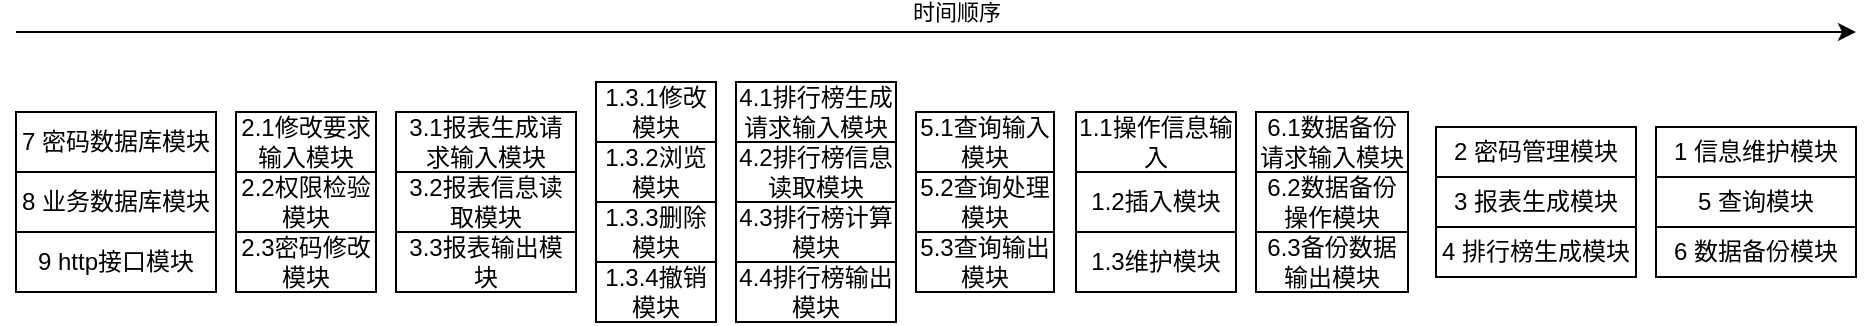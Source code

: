 <mxfile version="24.7.1" type="github">
  <diagram name="第 1 页" id="7igJPjRlakxPqdGGdTXa">
    <mxGraphModel dx="1412" dy="669" grid="1" gridSize="10" guides="1" tooltips="1" connect="1" arrows="1" fold="1" page="1" pageScale="1" pageWidth="827" pageHeight="1169" math="0" shadow="0">
      <root>
        <mxCell id="0" />
        <mxCell id="1" parent="0" />
        <mxCell id="-14iQmNlTUhd4Gi3DGGM-11" value="1 信息维护模块" style="rounded=0;whiteSpace=wrap;html=1;" vertex="1" parent="1">
          <mxGeometry x="1250" y="767.5" width="100" height="25" as="geometry" />
        </mxCell>
        <mxCell id="-14iQmNlTUhd4Gi3DGGM-15" value="2 密码管理模块" style="rounded=0;whiteSpace=wrap;html=1;" vertex="1" parent="1">
          <mxGeometry x="1140" y="767.5" width="100" height="25" as="geometry" />
        </mxCell>
        <mxCell id="-14iQmNlTUhd4Gi3DGGM-19" value="3 报表生成模块" style="rounded=0;whiteSpace=wrap;html=1;" vertex="1" parent="1">
          <mxGeometry x="1140" y="792.5" width="100" height="25" as="geometry" />
        </mxCell>
        <mxCell id="-14iQmNlTUhd4Gi3DGGM-24" value="4 排行榜生成模块" style="rounded=0;whiteSpace=wrap;html=1;" vertex="1" parent="1">
          <mxGeometry x="1140" y="817.5" width="100" height="25" as="geometry" />
        </mxCell>
        <mxCell id="-14iQmNlTUhd4Gi3DGGM-28" value="6 数据备份模块" style="rounded=0;whiteSpace=wrap;html=1;" vertex="1" parent="1">
          <mxGeometry x="1250" y="817.5" width="100" height="25" as="geometry" />
        </mxCell>
        <mxCell id="-14iQmNlTUhd4Gi3DGGM-32" value="5 查询模块" style="rounded=0;whiteSpace=wrap;html=1;" vertex="1" parent="1">
          <mxGeometry x="1250" y="792.5" width="100" height="25" as="geometry" />
        </mxCell>
        <mxCell id="-14iQmNlTUhd4Gi3DGGM-33" value="1.1操作信息输入" style="rounded=0;whiteSpace=wrap;html=1;" vertex="1" parent="1">
          <mxGeometry x="960" y="760" width="80" height="30" as="geometry" />
        </mxCell>
        <mxCell id="-14iQmNlTUhd4Gi3DGGM-35" value="1.2&lt;span style=&quot;background-color: initial;&quot;&gt;插入模块&lt;/span&gt;" style="rounded=0;whiteSpace=wrap;html=1;" vertex="1" parent="1">
          <mxGeometry x="960" y="790" width="80" height="30" as="geometry" />
        </mxCell>
        <mxCell id="-14iQmNlTUhd4Gi3DGGM-37" value="1.3.3删除模块" style="rounded=0;whiteSpace=wrap;html=1;" vertex="1" parent="1">
          <mxGeometry x="720" y="805" width="60" height="30" as="geometry" />
        </mxCell>
        <mxCell id="-14iQmNlTUhd4Gi3DGGM-42" value="1.3维护模块" style="rounded=0;whiteSpace=wrap;html=1;" vertex="1" parent="1">
          <mxGeometry x="960" y="820" width="80" height="30" as="geometry" />
        </mxCell>
        <mxCell id="-14iQmNlTUhd4Gi3DGGM-44" value="1.3.2浏览模块" style="rounded=0;whiteSpace=wrap;html=1;" vertex="1" parent="1">
          <mxGeometry x="720" y="775" width="60" height="30" as="geometry" />
        </mxCell>
        <mxCell id="-14iQmNlTUhd4Gi3DGGM-46" value="1.3.1修改模块" style="rounded=0;whiteSpace=wrap;html=1;" vertex="1" parent="1">
          <mxGeometry x="720" y="745" width="60" height="30" as="geometry" />
        </mxCell>
        <mxCell id="-14iQmNlTUhd4Gi3DGGM-48" value="1.3.4撤销模块" style="rounded=0;whiteSpace=wrap;html=1;" vertex="1" parent="1">
          <mxGeometry x="720" y="835" width="60" height="30" as="geometry" />
        </mxCell>
        <mxCell id="-14iQmNlTUhd4Gi3DGGM-49" value="8 业务数据库模块" style="rounded=0;whiteSpace=wrap;html=1;" vertex="1" parent="1">
          <mxGeometry x="430" y="790" width="100" height="30" as="geometry" />
        </mxCell>
        <mxCell id="-14iQmNlTUhd4Gi3DGGM-50" value="2.1修改要求输入模块" style="rounded=0;whiteSpace=wrap;html=1;" vertex="1" parent="1">
          <mxGeometry x="540" y="760" width="70" height="30" as="geometry" />
        </mxCell>
        <mxCell id="-14iQmNlTUhd4Gi3DGGM-52" value="2.2权限检验模块" style="rounded=0;whiteSpace=wrap;html=1;" vertex="1" parent="1">
          <mxGeometry x="540" y="790" width="70" height="30" as="geometry" />
        </mxCell>
        <mxCell id="-14iQmNlTUhd4Gi3DGGM-54" value="2.3密码修改模块" style="rounded=0;whiteSpace=wrap;html=1;" vertex="1" parent="1">
          <mxGeometry x="540" y="820" width="70" height="30" as="geometry" />
        </mxCell>
        <mxCell id="-14iQmNlTUhd4Gi3DGGM-55" value="7 密码数据库模块" style="rounded=0;whiteSpace=wrap;html=1;" vertex="1" parent="1">
          <mxGeometry x="430" y="760" width="100" height="30" as="geometry" />
        </mxCell>
        <mxCell id="-14iQmNlTUhd4Gi3DGGM-56" value="3.1报表生成请求输入模块" style="rounded=0;whiteSpace=wrap;html=1;" vertex="1" parent="1">
          <mxGeometry x="620" y="760" width="90" height="30" as="geometry" />
        </mxCell>
        <mxCell id="-14iQmNlTUhd4Gi3DGGM-58" value="3.2报表信息读取模块" style="rounded=0;whiteSpace=wrap;html=1;" vertex="1" parent="1">
          <mxGeometry x="620" y="790" width="90" height="30" as="geometry" />
        </mxCell>
        <mxCell id="-14iQmNlTUhd4Gi3DGGM-59" value="3.3报表输出模块" style="rounded=0;whiteSpace=wrap;html=1;" vertex="1" parent="1">
          <mxGeometry x="620" y="820" width="90" height="30" as="geometry" />
        </mxCell>
        <mxCell id="-14iQmNlTUhd4Gi3DGGM-60" value="4.1排行榜生成请求输入模块" style="rounded=0;whiteSpace=wrap;html=1;" vertex="1" parent="1">
          <mxGeometry x="790" y="745" width="80" height="30" as="geometry" />
        </mxCell>
        <mxCell id="-14iQmNlTUhd4Gi3DGGM-62" value="4.2排行榜信息读取模块" style="rounded=0;whiteSpace=wrap;html=1;" vertex="1" parent="1">
          <mxGeometry x="790" y="775" width="80" height="30" as="geometry" />
        </mxCell>
        <mxCell id="-14iQmNlTUhd4Gi3DGGM-63" value="4.3排行榜计算模块" style="rounded=0;whiteSpace=wrap;html=1;" vertex="1" parent="1">
          <mxGeometry x="790" y="805" width="80" height="30" as="geometry" />
        </mxCell>
        <mxCell id="-14iQmNlTUhd4Gi3DGGM-65" value="4.4排行榜输出模块" style="rounded=0;whiteSpace=wrap;html=1;" vertex="1" parent="1">
          <mxGeometry x="790" y="835" width="80" height="30" as="geometry" />
        </mxCell>
        <mxCell id="-14iQmNlTUhd4Gi3DGGM-66" value="9 http接口模块" style="rounded=0;whiteSpace=wrap;html=1;" vertex="1" parent="1">
          <mxGeometry x="430" y="820" width="100" height="30" as="geometry" />
        </mxCell>
        <mxCell id="-14iQmNlTUhd4Gi3DGGM-68" value="5.1查询输入模块" style="rounded=0;whiteSpace=wrap;html=1;" vertex="1" parent="1">
          <mxGeometry x="880" y="760" width="69" height="30" as="geometry" />
        </mxCell>
        <mxCell id="-14iQmNlTUhd4Gi3DGGM-70" value="5.2查询处理模块" style="rounded=0;whiteSpace=wrap;html=1;" vertex="1" parent="1">
          <mxGeometry x="880" y="790" width="69" height="30" as="geometry" />
        </mxCell>
        <mxCell id="-14iQmNlTUhd4Gi3DGGM-72" value="5.3查询输出模块" style="rounded=0;whiteSpace=wrap;html=1;" vertex="1" parent="1">
          <mxGeometry x="880" y="820" width="69" height="30" as="geometry" />
        </mxCell>
        <mxCell id="-14iQmNlTUhd4Gi3DGGM-73" value="6.1数据备份请求输入模块" style="rounded=0;whiteSpace=wrap;html=1;" vertex="1" parent="1">
          <mxGeometry x="1050" y="760" width="76" height="30" as="geometry" />
        </mxCell>
        <mxCell id="-14iQmNlTUhd4Gi3DGGM-76" value="6.2数据备份操作模块" style="rounded=0;whiteSpace=wrap;html=1;" vertex="1" parent="1">
          <mxGeometry x="1050" y="790" width="76" height="30" as="geometry" />
        </mxCell>
        <mxCell id="-14iQmNlTUhd4Gi3DGGM-77" value="6.3备份数据输出模块" style="rounded=0;whiteSpace=wrap;html=1;" vertex="1" parent="1">
          <mxGeometry x="1050" y="820" width="76" height="30" as="geometry" />
        </mxCell>
        <mxCell id="-14iQmNlTUhd4Gi3DGGM-82" value="" style="endArrow=classic;html=1;rounded=0;" edge="1" parent="1">
          <mxGeometry width="50" height="50" relative="1" as="geometry">
            <mxPoint x="430" y="720" as="sourcePoint" />
            <mxPoint x="1350" y="720" as="targetPoint" />
          </mxGeometry>
        </mxCell>
        <mxCell id="-14iQmNlTUhd4Gi3DGGM-83" value="时间顺序" style="edgeLabel;html=1;align=center;verticalAlign=middle;resizable=0;points=[];" vertex="1" connectable="0" parent="-14iQmNlTUhd4Gi3DGGM-82">
          <mxGeometry x="-0.002" y="3" relative="1" as="geometry">
            <mxPoint x="11" y="-7" as="offset" />
          </mxGeometry>
        </mxCell>
      </root>
    </mxGraphModel>
  </diagram>
</mxfile>
